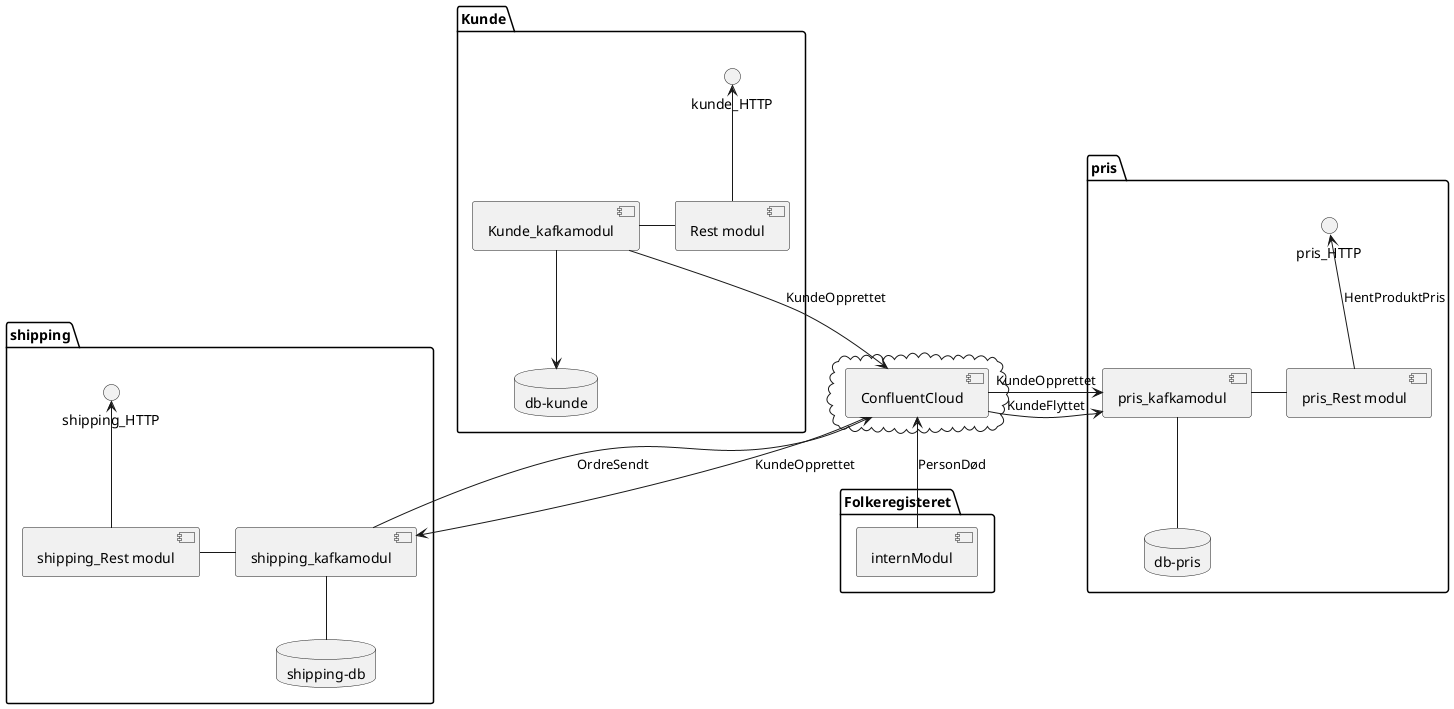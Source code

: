 @startuml
'https://plantuml.com/component-diagram



cloud {
  [ConfluentCloud]
}


'https://plantuml.com/component-diagram


package "Kunde" {
  kunde_HTTP <-- [Rest modul]

  [Kunde_kafkamodul] - [Rest modul]
  [Kunde_kafkamodul] -down-> [ConfluentCloud] :KundeOpprettet
  [Kunde_kafkamodul] -down-> [db-kunde]

}


package "shipping" {
  shipping_HTTP <-- [shipping_Rest modul]

  [shipping_kafkamodul] - [shipping_Rest modul]
  [shipping_kafkamodul] -up-> [ConfluentCloud] : OrdreSendt
  [shipping_kafkamodul] <-up- [ConfluentCloud] : KundeOpprettet
  [shipping_kafkamodul] -down- [shipping-db]

}

package "pris" {
  pris_HTTP <-- [pris_Rest modul] : HentProduktPris

  [pris_kafkamodul] - [pris_Rest modul]
  [pris_kafkamodul] <-right- [ConfluentCloud] : KundeFlyttet
  [pris_kafkamodul] <-right- [ConfluentCloud] : KundeOpprettet
  [pris_kafkamodul] -down- [db-pris]


}
package "Folkeregisteret"{

  [internModul] -up-> [ConfluentCloud] :PersonDød

}

database "db-kunde" {
}
database "db-pris" {
}
database "shipping-db" {
}

@enduml
